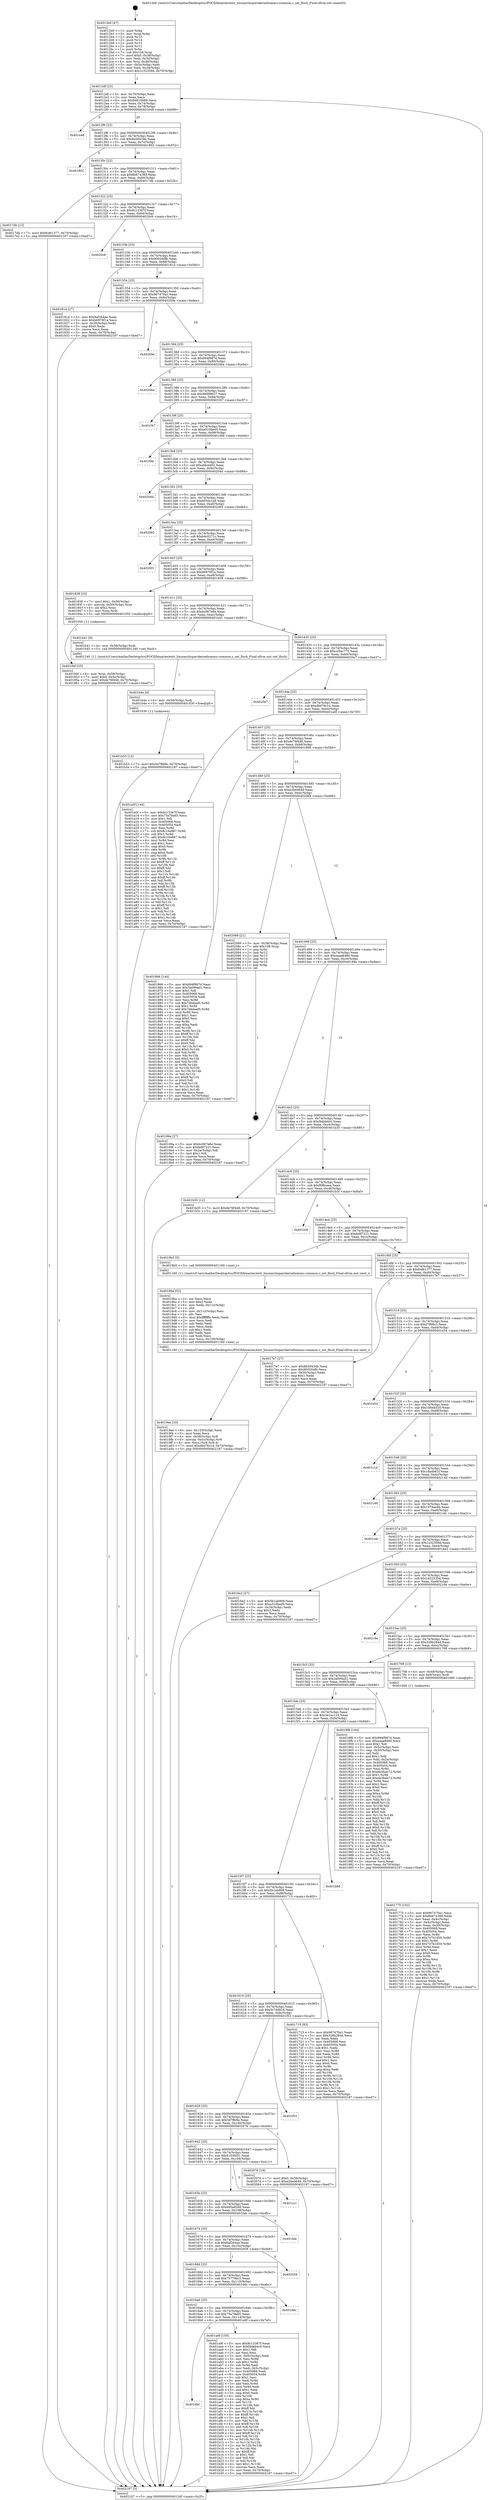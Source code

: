 digraph "0x4012b0" {
  label = "0x4012b0 (/mnt/c/Users/mathe/Desktop/tcc/POCII/binaries/extr_linuxarchsparckerneliommu-common.c_set_flush_Final-ollvm.out::main(0))"
  labelloc = "t"
  node[shape=record]

  Entry [label="",width=0.3,height=0.3,shape=circle,fillcolor=black,style=filled]
  "0x4012df" [label="{
     0x4012df [23]\l
     | [instrs]\l
     &nbsp;&nbsp;0x4012df \<+3\>: mov -0x70(%rbp),%eax\l
     &nbsp;&nbsp;0x4012e2 \<+2\>: mov %eax,%ecx\l
     &nbsp;&nbsp;0x4012e4 \<+6\>: sub $0x84616689,%ecx\l
     &nbsp;&nbsp;0x4012ea \<+3\>: mov %eax,-0x74(%rbp)\l
     &nbsp;&nbsp;0x4012ed \<+3\>: mov %ecx,-0x78(%rbp)\l
     &nbsp;&nbsp;0x4012f0 \<+6\>: je 0000000000401e48 \<main+0xb98\>\l
  }"]
  "0x401e48" [label="{
     0x401e48\l
  }", style=dashed]
  "0x4012f6" [label="{
     0x4012f6 [22]\l
     | [instrs]\l
     &nbsp;&nbsp;0x4012f6 \<+5\>: jmp 00000000004012fb \<main+0x4b\>\l
     &nbsp;&nbsp;0x4012fb \<+3\>: mov -0x74(%rbp),%eax\l
     &nbsp;&nbsp;0x4012fe \<+5\>: sub $0x8b59434b,%eax\l
     &nbsp;&nbsp;0x401303 \<+3\>: mov %eax,-0x7c(%rbp)\l
     &nbsp;&nbsp;0x401306 \<+6\>: je 0000000000401802 \<main+0x552\>\l
  }"]
  Exit [label="",width=0.3,height=0.3,shape=circle,fillcolor=black,style=filled,peripheries=2]
  "0x401802" [label="{
     0x401802\l
  }", style=dashed]
  "0x40130c" [label="{
     0x40130c [22]\l
     | [instrs]\l
     &nbsp;&nbsp;0x40130c \<+5\>: jmp 0000000000401311 \<main+0x61\>\l
     &nbsp;&nbsp;0x401311 \<+3\>: mov -0x74(%rbp),%eax\l
     &nbsp;&nbsp;0x401314 \<+5\>: sub $0x8b674389,%eax\l
     &nbsp;&nbsp;0x401319 \<+3\>: mov %eax,-0x80(%rbp)\l
     &nbsp;&nbsp;0x40131c \<+6\>: je 00000000004017db \<main+0x52b\>\l
  }"]
  "0x401b53" [label="{
     0x401b53 [12]\l
     | [instrs]\l
     &nbsp;&nbsp;0x401b53 \<+7\>: movl $0x5d7ffe9e,-0x70(%rbp)\l
     &nbsp;&nbsp;0x401b5a \<+5\>: jmp 0000000000402187 \<main+0xed7\>\l
  }"]
  "0x4017db" [label="{
     0x4017db [12]\l
     | [instrs]\l
     &nbsp;&nbsp;0x4017db \<+7\>: movl $0xfcd61377,-0x70(%rbp)\l
     &nbsp;&nbsp;0x4017e2 \<+5\>: jmp 0000000000402187 \<main+0xed7\>\l
  }"]
  "0x401322" [label="{
     0x401322 [25]\l
     | [instrs]\l
     &nbsp;&nbsp;0x401322 \<+5\>: jmp 0000000000401327 \<main+0x77\>\l
     &nbsp;&nbsp;0x401327 \<+3\>: mov -0x74(%rbp),%eax\l
     &nbsp;&nbsp;0x40132a \<+5\>: sub $0x8c13367f,%eax\l
     &nbsp;&nbsp;0x40132f \<+6\>: mov %eax,-0x84(%rbp)\l
     &nbsp;&nbsp;0x401335 \<+6\>: je 00000000004020c6 \<main+0xe16\>\l
  }"]
  "0x401b4a" [label="{
     0x401b4a [9]\l
     | [instrs]\l
     &nbsp;&nbsp;0x401b4a \<+4\>: mov -0x58(%rbp),%rdi\l
     &nbsp;&nbsp;0x401b4e \<+5\>: call 0000000000401030 \<free@plt\>\l
     | [calls]\l
     &nbsp;&nbsp;0x401030 \{1\} (unknown)\l
  }"]
  "0x4020c6" [label="{
     0x4020c6\l
  }", style=dashed]
  "0x40133b" [label="{
     0x40133b [25]\l
     | [instrs]\l
     &nbsp;&nbsp;0x40133b \<+5\>: jmp 0000000000401340 \<main+0x90\>\l
     &nbsp;&nbsp;0x401340 \<+3\>: mov -0x74(%rbp),%eax\l
     &nbsp;&nbsp;0x401343 \<+5\>: sub $0x90020dfb,%eax\l
     &nbsp;&nbsp;0x401348 \<+6\>: mov %eax,-0x88(%rbp)\l
     &nbsp;&nbsp;0x40134e \<+6\>: je 000000000040181d \<main+0x56d\>\l
  }"]
  "0x4016bf" [label="{
     0x4016bf\l
  }", style=dashed]
  "0x40181d" [label="{
     0x40181d [27]\l
     | [instrs]\l
     &nbsp;&nbsp;0x40181d \<+5\>: mov $0x6af264ae,%eax\l
     &nbsp;&nbsp;0x401822 \<+5\>: mov $0xb6979f1a,%ecx\l
     &nbsp;&nbsp;0x401827 \<+3\>: mov -0x30(%rbp),%edx\l
     &nbsp;&nbsp;0x40182a \<+3\>: cmp $0x0,%edx\l
     &nbsp;&nbsp;0x40182d \<+3\>: cmove %ecx,%eax\l
     &nbsp;&nbsp;0x401830 \<+3\>: mov %eax,-0x70(%rbp)\l
     &nbsp;&nbsp;0x401833 \<+5\>: jmp 0000000000402187 \<main+0xed7\>\l
  }"]
  "0x401354" [label="{
     0x401354 [25]\l
     | [instrs]\l
     &nbsp;&nbsp;0x401354 \<+5\>: jmp 0000000000401359 \<main+0xa9\>\l
     &nbsp;&nbsp;0x401359 \<+3\>: mov -0x74(%rbp),%eax\l
     &nbsp;&nbsp;0x40135c \<+5\>: sub $0x967470a1,%eax\l
     &nbsp;&nbsp;0x401361 \<+6\>: mov %eax,-0x8c(%rbp)\l
     &nbsp;&nbsp;0x401367 \<+6\>: je 000000000040209e \<main+0xdee\>\l
  }"]
  "0x401a9f" [label="{
     0x401a9f [150]\l
     | [instrs]\l
     &nbsp;&nbsp;0x401a9f \<+5\>: mov $0x8c13367f,%eax\l
     &nbsp;&nbsp;0x401aa4 \<+5\>: mov $0xf4deb4c0,%ecx\l
     &nbsp;&nbsp;0x401aa9 \<+2\>: mov $0x1,%dl\l
     &nbsp;&nbsp;0x401aab \<+2\>: xor %esi,%esi\l
     &nbsp;&nbsp;0x401aad \<+3\>: mov -0x5c(%rbp),%edi\l
     &nbsp;&nbsp;0x401ab0 \<+3\>: mov %esi,%r8d\l
     &nbsp;&nbsp;0x401ab3 \<+4\>: sub $0x1,%r8d\l
     &nbsp;&nbsp;0x401ab7 \<+3\>: sub %r8d,%edi\l
     &nbsp;&nbsp;0x401aba \<+3\>: mov %edi,-0x5c(%rbp)\l
     &nbsp;&nbsp;0x401abd \<+7\>: mov 0x405068,%edi\l
     &nbsp;&nbsp;0x401ac4 \<+8\>: mov 0x405054,%r8d\l
     &nbsp;&nbsp;0x401acc \<+3\>: sub $0x1,%esi\l
     &nbsp;&nbsp;0x401acf \<+3\>: mov %edi,%r9d\l
     &nbsp;&nbsp;0x401ad2 \<+3\>: add %esi,%r9d\l
     &nbsp;&nbsp;0x401ad5 \<+4\>: imul %r9d,%edi\l
     &nbsp;&nbsp;0x401ad9 \<+3\>: and $0x1,%edi\l
     &nbsp;&nbsp;0x401adc \<+3\>: cmp $0x0,%edi\l
     &nbsp;&nbsp;0x401adf \<+4\>: sete %r10b\l
     &nbsp;&nbsp;0x401ae3 \<+4\>: cmp $0xa,%r8d\l
     &nbsp;&nbsp;0x401ae7 \<+4\>: setl %r11b\l
     &nbsp;&nbsp;0x401aeb \<+3\>: mov %r10b,%bl\l
     &nbsp;&nbsp;0x401aee \<+3\>: xor $0xff,%bl\l
     &nbsp;&nbsp;0x401af1 \<+3\>: mov %r11b,%r14b\l
     &nbsp;&nbsp;0x401af4 \<+4\>: xor $0xff,%r14b\l
     &nbsp;&nbsp;0x401af8 \<+3\>: xor $0x1,%dl\l
     &nbsp;&nbsp;0x401afb \<+3\>: mov %bl,%r15b\l
     &nbsp;&nbsp;0x401afe \<+4\>: and $0xff,%r15b\l
     &nbsp;&nbsp;0x401b02 \<+3\>: and %dl,%r10b\l
     &nbsp;&nbsp;0x401b05 \<+3\>: mov %r14b,%r12b\l
     &nbsp;&nbsp;0x401b08 \<+4\>: and $0xff,%r12b\l
     &nbsp;&nbsp;0x401b0c \<+3\>: and %dl,%r11b\l
     &nbsp;&nbsp;0x401b0f \<+3\>: or %r10b,%r15b\l
     &nbsp;&nbsp;0x401b12 \<+3\>: or %r11b,%r12b\l
     &nbsp;&nbsp;0x401b15 \<+3\>: xor %r12b,%r15b\l
     &nbsp;&nbsp;0x401b18 \<+3\>: or %r14b,%bl\l
     &nbsp;&nbsp;0x401b1b \<+3\>: xor $0xff,%bl\l
     &nbsp;&nbsp;0x401b1e \<+3\>: or $0x1,%dl\l
     &nbsp;&nbsp;0x401b21 \<+2\>: and %dl,%bl\l
     &nbsp;&nbsp;0x401b23 \<+3\>: or %bl,%r15b\l
     &nbsp;&nbsp;0x401b26 \<+4\>: test $0x1,%r15b\l
     &nbsp;&nbsp;0x401b2a \<+3\>: cmovne %ecx,%eax\l
     &nbsp;&nbsp;0x401b2d \<+3\>: mov %eax,-0x70(%rbp)\l
     &nbsp;&nbsp;0x401b30 \<+5\>: jmp 0000000000402187 \<main+0xed7\>\l
  }"]
  "0x40209e" [label="{
     0x40209e\l
  }", style=dashed]
  "0x40136d" [label="{
     0x40136d [25]\l
     | [instrs]\l
     &nbsp;&nbsp;0x40136d \<+5\>: jmp 0000000000401372 \<main+0xc2\>\l
     &nbsp;&nbsp;0x401372 \<+3\>: mov -0x74(%rbp),%eax\l
     &nbsp;&nbsp;0x401375 \<+5\>: sub $0x994f987d,%eax\l
     &nbsp;&nbsp;0x40137a \<+6\>: mov %eax,-0x90(%rbp)\l
     &nbsp;&nbsp;0x401380 \<+6\>: je 00000000004020ba \<main+0xe0a\>\l
  }"]
  "0x4016a6" [label="{
     0x4016a6 [25]\l
     | [instrs]\l
     &nbsp;&nbsp;0x4016a6 \<+5\>: jmp 00000000004016ab \<main+0x3fb\>\l
     &nbsp;&nbsp;0x4016ab \<+3\>: mov -0x74(%rbp),%eax\l
     &nbsp;&nbsp;0x4016ae \<+5\>: sub $0x75a79a65,%eax\l
     &nbsp;&nbsp;0x4016b3 \<+6\>: mov %eax,-0x114(%rbp)\l
     &nbsp;&nbsp;0x4016b9 \<+6\>: je 0000000000401a9f \<main+0x7ef\>\l
  }"]
  "0x4020ba" [label="{
     0x4020ba\l
  }", style=dashed]
  "0x401386" [label="{
     0x401386 [25]\l
     | [instrs]\l
     &nbsp;&nbsp;0x401386 \<+5\>: jmp 000000000040138b \<main+0xdb\>\l
     &nbsp;&nbsp;0x40138b \<+3\>: mov -0x74(%rbp),%eax\l
     &nbsp;&nbsp;0x40138e \<+5\>: sub $0x9e988637,%eax\l
     &nbsp;&nbsp;0x401393 \<+6\>: mov %eax,-0x94(%rbp)\l
     &nbsp;&nbsp;0x401399 \<+6\>: je 0000000000401f47 \<main+0xc97\>\l
  }"]
  "0x401d6c" [label="{
     0x401d6c\l
  }", style=dashed]
  "0x401f47" [label="{
     0x401f47\l
  }", style=dashed]
  "0x40139f" [label="{
     0x40139f [25]\l
     | [instrs]\l
     &nbsp;&nbsp;0x40139f \<+5\>: jmp 00000000004013a4 \<main+0xf4\>\l
     &nbsp;&nbsp;0x4013a4 \<+3\>: mov -0x74(%rbp),%eax\l
     &nbsp;&nbsp;0x4013a7 \<+5\>: sub $0xa510bed5,%eax\l
     &nbsp;&nbsp;0x4013ac \<+6\>: mov %eax,-0x98(%rbp)\l
     &nbsp;&nbsp;0x4013b2 \<+6\>: je 00000000004016fd \<main+0x44d\>\l
  }"]
  "0x40168d" [label="{
     0x40168d [25]\l
     | [instrs]\l
     &nbsp;&nbsp;0x40168d \<+5\>: jmp 0000000000401692 \<main+0x3e2\>\l
     &nbsp;&nbsp;0x401692 \<+3\>: mov -0x74(%rbp),%eax\l
     &nbsp;&nbsp;0x401695 \<+5\>: sub $0x75779bc3,%eax\l
     &nbsp;&nbsp;0x40169a \<+6\>: mov %eax,-0x110(%rbp)\l
     &nbsp;&nbsp;0x4016a0 \<+6\>: je 0000000000401d6c \<main+0xabc\>\l
  }"]
  "0x4016fd" [label="{
     0x4016fd\l
  }", style=dashed]
  "0x4013b8" [label="{
     0x4013b8 [25]\l
     | [instrs]\l
     &nbsp;&nbsp;0x4013b8 \<+5\>: jmp 00000000004013bd \<main+0x10d\>\l
     &nbsp;&nbsp;0x4013bd \<+3\>: mov -0x74(%rbp),%eax\l
     &nbsp;&nbsp;0x4013c0 \<+5\>: sub $0xafdced02,%eax\l
     &nbsp;&nbsp;0x4013c5 \<+6\>: mov %eax,-0x9c(%rbp)\l
     &nbsp;&nbsp;0x4013cb \<+6\>: je 000000000040204d \<main+0xd9d\>\l
  }"]
  "0x402059" [label="{
     0x402059\l
  }", style=dashed]
  "0x40204d" [label="{
     0x40204d\l
  }", style=dashed]
  "0x4013d1" [label="{
     0x4013d1 [25]\l
     | [instrs]\l
     &nbsp;&nbsp;0x4013d1 \<+5\>: jmp 00000000004013d6 \<main+0x126\>\l
     &nbsp;&nbsp;0x4013d6 \<+3\>: mov -0x74(%rbp),%eax\l
     &nbsp;&nbsp;0x4013d9 \<+5\>: sub $0xb05dc1a8,%eax\l
     &nbsp;&nbsp;0x4013de \<+6\>: mov %eax,-0xa0(%rbp)\l
     &nbsp;&nbsp;0x4013e4 \<+6\>: je 0000000000402065 \<main+0xdb5\>\l
  }"]
  "0x401674" [label="{
     0x401674 [25]\l
     | [instrs]\l
     &nbsp;&nbsp;0x401674 \<+5\>: jmp 0000000000401679 \<main+0x3c9\>\l
     &nbsp;&nbsp;0x401679 \<+3\>: mov -0x74(%rbp),%eax\l
     &nbsp;&nbsp;0x40167c \<+5\>: sub $0x6af264ae,%eax\l
     &nbsp;&nbsp;0x401681 \<+6\>: mov %eax,-0x10c(%rbp)\l
     &nbsp;&nbsp;0x401687 \<+6\>: je 0000000000402059 \<main+0xda9\>\l
  }"]
  "0x402065" [label="{
     0x402065\l
  }", style=dashed]
  "0x4013ea" [label="{
     0x4013ea [25]\l
     | [instrs]\l
     &nbsp;&nbsp;0x4013ea \<+5\>: jmp 00000000004013ef \<main+0x13f\>\l
     &nbsp;&nbsp;0x4013ef \<+3\>: mov -0x74(%rbp),%eax\l
     &nbsp;&nbsp;0x4013f2 \<+5\>: sub $0xb4c0271c,%eax\l
     &nbsp;&nbsp;0x4013f7 \<+6\>: mov %eax,-0xa4(%rbp)\l
     &nbsp;&nbsp;0x4013fd \<+6\>: je 00000000004020f3 \<main+0xe43\>\l
  }"]
  "0x401fab" [label="{
     0x401fab\l
  }", style=dashed]
  "0x4020f3" [label="{
     0x4020f3\l
  }", style=dashed]
  "0x401403" [label="{
     0x401403 [25]\l
     | [instrs]\l
     &nbsp;&nbsp;0x401403 \<+5\>: jmp 0000000000401408 \<main+0x158\>\l
     &nbsp;&nbsp;0x401408 \<+3\>: mov -0x74(%rbp),%eax\l
     &nbsp;&nbsp;0x40140b \<+5\>: sub $0xb6979f1a,%eax\l
     &nbsp;&nbsp;0x401410 \<+6\>: mov %eax,-0xa8(%rbp)\l
     &nbsp;&nbsp;0x401416 \<+6\>: je 0000000000401838 \<main+0x588\>\l
  }"]
  "0x40165b" [label="{
     0x40165b [25]\l
     | [instrs]\l
     &nbsp;&nbsp;0x40165b \<+5\>: jmp 0000000000401660 \<main+0x3b0\>\l
     &nbsp;&nbsp;0x401660 \<+3\>: mov -0x74(%rbp),%eax\l
     &nbsp;&nbsp;0x401663 \<+5\>: sub $0x695a8268,%eax\l
     &nbsp;&nbsp;0x401668 \<+6\>: mov %eax,-0x108(%rbp)\l
     &nbsp;&nbsp;0x40166e \<+6\>: je 0000000000401fab \<main+0xcfb\>\l
  }"]
  "0x401838" [label="{
     0x401838 [23]\l
     | [instrs]\l
     &nbsp;&nbsp;0x401838 \<+7\>: movl $0x1,-0x50(%rbp)\l
     &nbsp;&nbsp;0x40183f \<+4\>: movslq -0x50(%rbp),%rax\l
     &nbsp;&nbsp;0x401843 \<+4\>: shl $0x2,%rax\l
     &nbsp;&nbsp;0x401847 \<+3\>: mov %rax,%rdi\l
     &nbsp;&nbsp;0x40184a \<+5\>: call 0000000000401050 \<malloc@plt\>\l
     | [calls]\l
     &nbsp;&nbsp;0x401050 \{1\} (unknown)\l
  }"]
  "0x40141c" [label="{
     0x40141c [25]\l
     | [instrs]\l
     &nbsp;&nbsp;0x40141c \<+5\>: jmp 0000000000401421 \<main+0x171\>\l
     &nbsp;&nbsp;0x401421 \<+3\>: mov -0x74(%rbp),%eax\l
     &nbsp;&nbsp;0x401424 \<+5\>: sub $0xbc067e6e,%eax\l
     &nbsp;&nbsp;0x401429 \<+6\>: mov %eax,-0xac(%rbp)\l
     &nbsp;&nbsp;0x40142f \<+6\>: je 0000000000401b41 \<main+0x891\>\l
  }"]
  "0x401cc1" [label="{
     0x401cc1\l
  }", style=dashed]
  "0x401b41" [label="{
     0x401b41 [9]\l
     | [instrs]\l
     &nbsp;&nbsp;0x401b41 \<+4\>: mov -0x58(%rbp),%rdi\l
     &nbsp;&nbsp;0x401b45 \<+5\>: call 0000000000401240 \<set_flush\>\l
     | [calls]\l
     &nbsp;&nbsp;0x401240 \{1\} (/mnt/c/Users/mathe/Desktop/tcc/POCII/binaries/extr_linuxarchsparckerneliommu-common.c_set_flush_Final-ollvm.out::set_flush)\l
  }"]
  "0x401435" [label="{
     0x401435 [25]\l
     | [instrs]\l
     &nbsp;&nbsp;0x401435 \<+5\>: jmp 000000000040143a \<main+0x18a\>\l
     &nbsp;&nbsp;0x40143a \<+3\>: mov -0x74(%rbp),%eax\l
     &nbsp;&nbsp;0x40143d \<+5\>: sub $0xcc9ac775,%eax\l
     &nbsp;&nbsp;0x401442 \<+6\>: mov %eax,-0xb0(%rbp)\l
     &nbsp;&nbsp;0x401448 \<+6\>: je 00000000004020e7 \<main+0xe37\>\l
  }"]
  "0x401642" [label="{
     0x401642 [25]\l
     | [instrs]\l
     &nbsp;&nbsp;0x401642 \<+5\>: jmp 0000000000401647 \<main+0x397\>\l
     &nbsp;&nbsp;0x401647 \<+3\>: mov -0x74(%rbp),%eax\l
     &nbsp;&nbsp;0x40164a \<+5\>: sub $0x6103fd31,%eax\l
     &nbsp;&nbsp;0x40164f \<+6\>: mov %eax,-0x104(%rbp)\l
     &nbsp;&nbsp;0x401655 \<+6\>: je 0000000000401cc1 \<main+0xa11\>\l
  }"]
  "0x4020e7" [label="{
     0x4020e7\l
  }", style=dashed]
  "0x40144e" [label="{
     0x40144e [25]\l
     | [instrs]\l
     &nbsp;&nbsp;0x40144e \<+5\>: jmp 0000000000401453 \<main+0x1a3\>\l
     &nbsp;&nbsp;0x401453 \<+3\>: mov -0x74(%rbp),%eax\l
     &nbsp;&nbsp;0x401456 \<+5\>: sub $0xd6d76c14,%eax\l
     &nbsp;&nbsp;0x40145b \<+6\>: mov %eax,-0xb4(%rbp)\l
     &nbsp;&nbsp;0x401461 \<+6\>: je 0000000000401a0f \<main+0x75f\>\l
  }"]
  "0x402076" [label="{
     0x402076 [19]\l
     | [instrs]\l
     &nbsp;&nbsp;0x402076 \<+7\>: movl $0x0,-0x38(%rbp)\l
     &nbsp;&nbsp;0x40207d \<+7\>: movl $0xe2be0649,-0x70(%rbp)\l
     &nbsp;&nbsp;0x402084 \<+5\>: jmp 0000000000402187 \<main+0xed7\>\l
  }"]
  "0x401a0f" [label="{
     0x401a0f [144]\l
     | [instrs]\l
     &nbsp;&nbsp;0x401a0f \<+5\>: mov $0x8c13367f,%eax\l
     &nbsp;&nbsp;0x401a14 \<+5\>: mov $0x75a79a65,%ecx\l
     &nbsp;&nbsp;0x401a19 \<+2\>: mov $0x1,%dl\l
     &nbsp;&nbsp;0x401a1b \<+7\>: mov 0x405068,%esi\l
     &nbsp;&nbsp;0x401a22 \<+7\>: mov 0x405054,%edi\l
     &nbsp;&nbsp;0x401a29 \<+3\>: mov %esi,%r8d\l
     &nbsp;&nbsp;0x401a2c \<+7\>: sub $0x8c16e887,%r8d\l
     &nbsp;&nbsp;0x401a33 \<+4\>: sub $0x1,%r8d\l
     &nbsp;&nbsp;0x401a37 \<+7\>: add $0x8c16e887,%r8d\l
     &nbsp;&nbsp;0x401a3e \<+4\>: imul %r8d,%esi\l
     &nbsp;&nbsp;0x401a42 \<+3\>: and $0x1,%esi\l
     &nbsp;&nbsp;0x401a45 \<+3\>: cmp $0x0,%esi\l
     &nbsp;&nbsp;0x401a48 \<+4\>: sete %r9b\l
     &nbsp;&nbsp;0x401a4c \<+3\>: cmp $0xa,%edi\l
     &nbsp;&nbsp;0x401a4f \<+4\>: setl %r10b\l
     &nbsp;&nbsp;0x401a53 \<+3\>: mov %r9b,%r11b\l
     &nbsp;&nbsp;0x401a56 \<+4\>: xor $0xff,%r11b\l
     &nbsp;&nbsp;0x401a5a \<+3\>: mov %r10b,%bl\l
     &nbsp;&nbsp;0x401a5d \<+3\>: xor $0xff,%bl\l
     &nbsp;&nbsp;0x401a60 \<+3\>: xor $0x1,%dl\l
     &nbsp;&nbsp;0x401a63 \<+3\>: mov %r11b,%r14b\l
     &nbsp;&nbsp;0x401a66 \<+4\>: and $0xff,%r14b\l
     &nbsp;&nbsp;0x401a6a \<+3\>: and %dl,%r9b\l
     &nbsp;&nbsp;0x401a6d \<+3\>: mov %bl,%r15b\l
     &nbsp;&nbsp;0x401a70 \<+4\>: and $0xff,%r15b\l
     &nbsp;&nbsp;0x401a74 \<+3\>: and %dl,%r10b\l
     &nbsp;&nbsp;0x401a77 \<+3\>: or %r9b,%r14b\l
     &nbsp;&nbsp;0x401a7a \<+3\>: or %r10b,%r15b\l
     &nbsp;&nbsp;0x401a7d \<+3\>: xor %r15b,%r14b\l
     &nbsp;&nbsp;0x401a80 \<+3\>: or %bl,%r11b\l
     &nbsp;&nbsp;0x401a83 \<+4\>: xor $0xff,%r11b\l
     &nbsp;&nbsp;0x401a87 \<+3\>: or $0x1,%dl\l
     &nbsp;&nbsp;0x401a8a \<+3\>: and %dl,%r11b\l
     &nbsp;&nbsp;0x401a8d \<+3\>: or %r11b,%r14b\l
     &nbsp;&nbsp;0x401a90 \<+4\>: test $0x1,%r14b\l
     &nbsp;&nbsp;0x401a94 \<+3\>: cmovne %ecx,%eax\l
     &nbsp;&nbsp;0x401a97 \<+3\>: mov %eax,-0x70(%rbp)\l
     &nbsp;&nbsp;0x401a9a \<+5\>: jmp 0000000000402187 \<main+0xed7\>\l
  }"]
  "0x401467" [label="{
     0x401467 [25]\l
     | [instrs]\l
     &nbsp;&nbsp;0x401467 \<+5\>: jmp 000000000040146c \<main+0x1bc\>\l
     &nbsp;&nbsp;0x40146c \<+3\>: mov -0x74(%rbp),%eax\l
     &nbsp;&nbsp;0x40146f \<+5\>: sub $0xde76f448,%eax\l
     &nbsp;&nbsp;0x401474 \<+6\>: mov %eax,-0xb8(%rbp)\l
     &nbsp;&nbsp;0x40147a \<+6\>: je 0000000000401866 \<main+0x5b6\>\l
  }"]
  "0x401629" [label="{
     0x401629 [25]\l
     | [instrs]\l
     &nbsp;&nbsp;0x401629 \<+5\>: jmp 000000000040162e \<main+0x37e\>\l
     &nbsp;&nbsp;0x40162e \<+3\>: mov -0x74(%rbp),%eax\l
     &nbsp;&nbsp;0x401631 \<+5\>: sub $0x5d7ffe9e,%eax\l
     &nbsp;&nbsp;0x401636 \<+6\>: mov %eax,-0x100(%rbp)\l
     &nbsp;&nbsp;0x40163c \<+6\>: je 0000000000402076 \<main+0xdc6\>\l
  }"]
  "0x401866" [label="{
     0x401866 [144]\l
     | [instrs]\l
     &nbsp;&nbsp;0x401866 \<+5\>: mov $0x994f987d,%eax\l
     &nbsp;&nbsp;0x40186b \<+5\>: mov $0x3a099ad1,%ecx\l
     &nbsp;&nbsp;0x401870 \<+2\>: mov $0x1,%dl\l
     &nbsp;&nbsp;0x401872 \<+7\>: mov 0x405068,%esi\l
     &nbsp;&nbsp;0x401879 \<+7\>: mov 0x405054,%edi\l
     &nbsp;&nbsp;0x401880 \<+3\>: mov %esi,%r8d\l
     &nbsp;&nbsp;0x401883 \<+7\>: sub $0x74bdaaf5,%r8d\l
     &nbsp;&nbsp;0x40188a \<+4\>: sub $0x1,%r8d\l
     &nbsp;&nbsp;0x40188e \<+7\>: add $0x74bdaaf5,%r8d\l
     &nbsp;&nbsp;0x401895 \<+4\>: imul %r8d,%esi\l
     &nbsp;&nbsp;0x401899 \<+3\>: and $0x1,%esi\l
     &nbsp;&nbsp;0x40189c \<+3\>: cmp $0x0,%esi\l
     &nbsp;&nbsp;0x40189f \<+4\>: sete %r9b\l
     &nbsp;&nbsp;0x4018a3 \<+3\>: cmp $0xa,%edi\l
     &nbsp;&nbsp;0x4018a6 \<+4\>: setl %r10b\l
     &nbsp;&nbsp;0x4018aa \<+3\>: mov %r9b,%r11b\l
     &nbsp;&nbsp;0x4018ad \<+4\>: xor $0xff,%r11b\l
     &nbsp;&nbsp;0x4018b1 \<+3\>: mov %r10b,%bl\l
     &nbsp;&nbsp;0x4018b4 \<+3\>: xor $0xff,%bl\l
     &nbsp;&nbsp;0x4018b7 \<+3\>: xor $0x0,%dl\l
     &nbsp;&nbsp;0x4018ba \<+3\>: mov %r11b,%r14b\l
     &nbsp;&nbsp;0x4018bd \<+4\>: and $0x0,%r14b\l
     &nbsp;&nbsp;0x4018c1 \<+3\>: and %dl,%r9b\l
     &nbsp;&nbsp;0x4018c4 \<+3\>: mov %bl,%r15b\l
     &nbsp;&nbsp;0x4018c7 \<+4\>: and $0x0,%r15b\l
     &nbsp;&nbsp;0x4018cb \<+3\>: and %dl,%r10b\l
     &nbsp;&nbsp;0x4018ce \<+3\>: or %r9b,%r14b\l
     &nbsp;&nbsp;0x4018d1 \<+3\>: or %r10b,%r15b\l
     &nbsp;&nbsp;0x4018d4 \<+3\>: xor %r15b,%r14b\l
     &nbsp;&nbsp;0x4018d7 \<+3\>: or %bl,%r11b\l
     &nbsp;&nbsp;0x4018da \<+4\>: xor $0xff,%r11b\l
     &nbsp;&nbsp;0x4018de \<+3\>: or $0x0,%dl\l
     &nbsp;&nbsp;0x4018e1 \<+3\>: and %dl,%r11b\l
     &nbsp;&nbsp;0x4018e4 \<+3\>: or %r11b,%r14b\l
     &nbsp;&nbsp;0x4018e7 \<+4\>: test $0x1,%r14b\l
     &nbsp;&nbsp;0x4018eb \<+3\>: cmovne %ecx,%eax\l
     &nbsp;&nbsp;0x4018ee \<+3\>: mov %eax,-0x70(%rbp)\l
     &nbsp;&nbsp;0x4018f1 \<+5\>: jmp 0000000000402187 \<main+0xed7\>\l
  }"]
  "0x401480" [label="{
     0x401480 [25]\l
     | [instrs]\l
     &nbsp;&nbsp;0x401480 \<+5\>: jmp 0000000000401485 \<main+0x1d5\>\l
     &nbsp;&nbsp;0x401485 \<+3\>: mov -0x74(%rbp),%eax\l
     &nbsp;&nbsp;0x401488 \<+5\>: sub $0xe2be0649,%eax\l
     &nbsp;&nbsp;0x40148d \<+6\>: mov %eax,-0xbc(%rbp)\l
     &nbsp;&nbsp;0x401493 \<+6\>: je 0000000000402089 \<main+0xdd9\>\l
  }"]
  "0x401f53" [label="{
     0x401f53\l
  }", style=dashed]
  "0x402089" [label="{
     0x402089 [21]\l
     | [instrs]\l
     &nbsp;&nbsp;0x402089 \<+3\>: mov -0x38(%rbp),%eax\l
     &nbsp;&nbsp;0x40208c \<+7\>: add $0x108,%rsp\l
     &nbsp;&nbsp;0x402093 \<+1\>: pop %rbx\l
     &nbsp;&nbsp;0x402094 \<+2\>: pop %r12\l
     &nbsp;&nbsp;0x402096 \<+2\>: pop %r13\l
     &nbsp;&nbsp;0x402098 \<+2\>: pop %r14\l
     &nbsp;&nbsp;0x40209a \<+2\>: pop %r15\l
     &nbsp;&nbsp;0x40209c \<+1\>: pop %rbp\l
     &nbsp;&nbsp;0x40209d \<+1\>: ret\l
  }"]
  "0x401499" [label="{
     0x401499 [25]\l
     | [instrs]\l
     &nbsp;&nbsp;0x401499 \<+5\>: jmp 000000000040149e \<main+0x1ee\>\l
     &nbsp;&nbsp;0x40149e \<+3\>: mov -0x74(%rbp),%eax\l
     &nbsp;&nbsp;0x4014a1 \<+5\>: sub $0xeaaa8460,%eax\l
     &nbsp;&nbsp;0x4014a6 \<+6\>: mov %eax,-0xc0(%rbp)\l
     &nbsp;&nbsp;0x4014ac \<+6\>: je 000000000040199a \<main+0x6ea\>\l
  }"]
  "0x4019ee" [label="{
     0x4019ee [33]\l
     | [instrs]\l
     &nbsp;&nbsp;0x4019ee \<+6\>: mov -0x120(%rbp),%ecx\l
     &nbsp;&nbsp;0x4019f4 \<+3\>: imul %eax,%ecx\l
     &nbsp;&nbsp;0x4019f7 \<+4\>: mov -0x58(%rbp),%r8\l
     &nbsp;&nbsp;0x4019fb \<+4\>: movslq -0x5c(%rbp),%r9\l
     &nbsp;&nbsp;0x4019ff \<+4\>: mov %ecx,(%r8,%r9,4)\l
     &nbsp;&nbsp;0x401a03 \<+7\>: movl $0xd6d76c14,-0x70(%rbp)\l
     &nbsp;&nbsp;0x401a0a \<+5\>: jmp 0000000000402187 \<main+0xed7\>\l
  }"]
  "0x40199a" [label="{
     0x40199a [27]\l
     | [instrs]\l
     &nbsp;&nbsp;0x40199a \<+5\>: mov $0xbc067e6e,%eax\l
     &nbsp;&nbsp;0x40199f \<+5\>: mov $0xfa9f7221,%ecx\l
     &nbsp;&nbsp;0x4019a4 \<+3\>: mov -0x2a(%rbp),%dl\l
     &nbsp;&nbsp;0x4019a7 \<+3\>: test $0x1,%dl\l
     &nbsp;&nbsp;0x4019aa \<+3\>: cmovne %ecx,%eax\l
     &nbsp;&nbsp;0x4019ad \<+3\>: mov %eax,-0x70(%rbp)\l
     &nbsp;&nbsp;0x4019b0 \<+5\>: jmp 0000000000402187 \<main+0xed7\>\l
  }"]
  "0x4014b2" [label="{
     0x4014b2 [25]\l
     | [instrs]\l
     &nbsp;&nbsp;0x4014b2 \<+5\>: jmp 00000000004014b7 \<main+0x207\>\l
     &nbsp;&nbsp;0x4014b7 \<+3\>: mov -0x74(%rbp),%eax\l
     &nbsp;&nbsp;0x4014ba \<+5\>: sub $0xf4deb4c0,%eax\l
     &nbsp;&nbsp;0x4014bf \<+6\>: mov %eax,-0xc4(%rbp)\l
     &nbsp;&nbsp;0x4014c5 \<+6\>: je 0000000000401b35 \<main+0x885\>\l
  }"]
  "0x4019ba" [label="{
     0x4019ba [52]\l
     | [instrs]\l
     &nbsp;&nbsp;0x4019ba \<+2\>: xor %ecx,%ecx\l
     &nbsp;&nbsp;0x4019bc \<+5\>: mov $0x2,%edx\l
     &nbsp;&nbsp;0x4019c1 \<+6\>: mov %edx,-0x11c(%rbp)\l
     &nbsp;&nbsp;0x4019c7 \<+1\>: cltd\l
     &nbsp;&nbsp;0x4019c8 \<+6\>: mov -0x11c(%rbp),%esi\l
     &nbsp;&nbsp;0x4019ce \<+2\>: idiv %esi\l
     &nbsp;&nbsp;0x4019d0 \<+6\>: imul $0xfffffffe,%edx,%edx\l
     &nbsp;&nbsp;0x4019d6 \<+2\>: mov %ecx,%edi\l
     &nbsp;&nbsp;0x4019d8 \<+2\>: sub %edx,%edi\l
     &nbsp;&nbsp;0x4019da \<+2\>: mov %ecx,%edx\l
     &nbsp;&nbsp;0x4019dc \<+3\>: sub $0x1,%edx\l
     &nbsp;&nbsp;0x4019df \<+2\>: add %edx,%edi\l
     &nbsp;&nbsp;0x4019e1 \<+2\>: sub %edi,%ecx\l
     &nbsp;&nbsp;0x4019e3 \<+6\>: mov %ecx,-0x120(%rbp)\l
     &nbsp;&nbsp;0x4019e9 \<+5\>: call 0000000000401160 \<next_i\>\l
     | [calls]\l
     &nbsp;&nbsp;0x401160 \{1\} (/mnt/c/Users/mathe/Desktop/tcc/POCII/binaries/extr_linuxarchsparckerneliommu-common.c_set_flush_Final-ollvm.out::next_i)\l
  }"]
  "0x401b35" [label="{
     0x401b35 [12]\l
     | [instrs]\l
     &nbsp;&nbsp;0x401b35 \<+7\>: movl $0xde76f448,-0x70(%rbp)\l
     &nbsp;&nbsp;0x401b3c \<+5\>: jmp 0000000000402187 \<main+0xed7\>\l
  }"]
  "0x4014cb" [label="{
     0x4014cb [25]\l
     | [instrs]\l
     &nbsp;&nbsp;0x4014cb \<+5\>: jmp 00000000004014d0 \<main+0x220\>\l
     &nbsp;&nbsp;0x4014d0 \<+3\>: mov -0x74(%rbp),%eax\l
     &nbsp;&nbsp;0x4014d3 \<+5\>: sub $0xf6f6caea,%eax\l
     &nbsp;&nbsp;0x4014d8 \<+6\>: mov %eax,-0xc8(%rbp)\l
     &nbsp;&nbsp;0x4014de \<+6\>: je 0000000000401b5f \<main+0x8af\>\l
  }"]
  "0x40184f" [label="{
     0x40184f [23]\l
     | [instrs]\l
     &nbsp;&nbsp;0x40184f \<+4\>: mov %rax,-0x58(%rbp)\l
     &nbsp;&nbsp;0x401853 \<+7\>: movl $0x0,-0x5c(%rbp)\l
     &nbsp;&nbsp;0x40185a \<+7\>: movl $0xde76f448,-0x70(%rbp)\l
     &nbsp;&nbsp;0x401861 \<+5\>: jmp 0000000000402187 \<main+0xed7\>\l
  }"]
  "0x401b5f" [label="{
     0x401b5f\l
  }", style=dashed]
  "0x4014e4" [label="{
     0x4014e4 [25]\l
     | [instrs]\l
     &nbsp;&nbsp;0x4014e4 \<+5\>: jmp 00000000004014e9 \<main+0x239\>\l
     &nbsp;&nbsp;0x4014e9 \<+3\>: mov -0x74(%rbp),%eax\l
     &nbsp;&nbsp;0x4014ec \<+5\>: sub $0xfa9f7221,%eax\l
     &nbsp;&nbsp;0x4014f1 \<+6\>: mov %eax,-0xcc(%rbp)\l
     &nbsp;&nbsp;0x4014f7 \<+6\>: je 00000000004019b5 \<main+0x705\>\l
  }"]
  "0x401775" [label="{
     0x401775 [102]\l
     | [instrs]\l
     &nbsp;&nbsp;0x401775 \<+5\>: mov $0x967470a1,%ecx\l
     &nbsp;&nbsp;0x40177a \<+5\>: mov $0x8b674389,%edx\l
     &nbsp;&nbsp;0x40177f \<+3\>: mov %eax,-0x4c(%rbp)\l
     &nbsp;&nbsp;0x401782 \<+3\>: mov -0x4c(%rbp),%eax\l
     &nbsp;&nbsp;0x401785 \<+3\>: mov %eax,-0x30(%rbp)\l
     &nbsp;&nbsp;0x401788 \<+7\>: mov 0x405068,%eax\l
     &nbsp;&nbsp;0x40178f \<+7\>: mov 0x405054,%esi\l
     &nbsp;&nbsp;0x401796 \<+3\>: mov %eax,%r8d\l
     &nbsp;&nbsp;0x401799 \<+7\>: sub $0x7e7b1d59,%r8d\l
     &nbsp;&nbsp;0x4017a0 \<+4\>: sub $0x1,%r8d\l
     &nbsp;&nbsp;0x4017a4 \<+7\>: add $0x7e7b1d59,%r8d\l
     &nbsp;&nbsp;0x4017ab \<+4\>: imul %r8d,%eax\l
     &nbsp;&nbsp;0x4017af \<+3\>: and $0x1,%eax\l
     &nbsp;&nbsp;0x4017b2 \<+3\>: cmp $0x0,%eax\l
     &nbsp;&nbsp;0x4017b5 \<+4\>: sete %r9b\l
     &nbsp;&nbsp;0x4017b9 \<+3\>: cmp $0xa,%esi\l
     &nbsp;&nbsp;0x4017bc \<+4\>: setl %r10b\l
     &nbsp;&nbsp;0x4017c0 \<+3\>: mov %r9b,%r11b\l
     &nbsp;&nbsp;0x4017c3 \<+3\>: and %r10b,%r11b\l
     &nbsp;&nbsp;0x4017c6 \<+3\>: xor %r10b,%r9b\l
     &nbsp;&nbsp;0x4017c9 \<+3\>: or %r9b,%r11b\l
     &nbsp;&nbsp;0x4017cc \<+4\>: test $0x1,%r11b\l
     &nbsp;&nbsp;0x4017d0 \<+3\>: cmovne %edx,%ecx\l
     &nbsp;&nbsp;0x4017d3 \<+3\>: mov %ecx,-0x70(%rbp)\l
     &nbsp;&nbsp;0x4017d6 \<+5\>: jmp 0000000000402187 \<main+0xed7\>\l
  }"]
  "0x4019b5" [label="{
     0x4019b5 [5]\l
     | [instrs]\l
     &nbsp;&nbsp;0x4019b5 \<+5\>: call 0000000000401160 \<next_i\>\l
     | [calls]\l
     &nbsp;&nbsp;0x401160 \{1\} (/mnt/c/Users/mathe/Desktop/tcc/POCII/binaries/extr_linuxarchsparckerneliommu-common.c_set_flush_Final-ollvm.out::next_i)\l
  }"]
  "0x4014fd" [label="{
     0x4014fd [25]\l
     | [instrs]\l
     &nbsp;&nbsp;0x4014fd \<+5\>: jmp 0000000000401502 \<main+0x252\>\l
     &nbsp;&nbsp;0x401502 \<+3\>: mov -0x74(%rbp),%eax\l
     &nbsp;&nbsp;0x401505 \<+5\>: sub $0xfcd61377,%eax\l
     &nbsp;&nbsp;0x40150a \<+6\>: mov %eax,-0xd0(%rbp)\l
     &nbsp;&nbsp;0x401510 \<+6\>: je 00000000004017e7 \<main+0x537\>\l
  }"]
  "0x401610" [label="{
     0x401610 [25]\l
     | [instrs]\l
     &nbsp;&nbsp;0x401610 \<+5\>: jmp 0000000000401615 \<main+0x365\>\l
     &nbsp;&nbsp;0x401615 \<+3\>: mov -0x74(%rbp),%eax\l
     &nbsp;&nbsp;0x401618 \<+5\>: sub $0x5c7dd916,%eax\l
     &nbsp;&nbsp;0x40161d \<+6\>: mov %eax,-0xfc(%rbp)\l
     &nbsp;&nbsp;0x401623 \<+6\>: je 0000000000401f53 \<main+0xca3\>\l
  }"]
  "0x4017e7" [label="{
     0x4017e7 [27]\l
     | [instrs]\l
     &nbsp;&nbsp;0x4017e7 \<+5\>: mov $0x8b59434b,%eax\l
     &nbsp;&nbsp;0x4017ec \<+5\>: mov $0x90020dfb,%ecx\l
     &nbsp;&nbsp;0x4017f1 \<+3\>: mov -0x30(%rbp),%edx\l
     &nbsp;&nbsp;0x4017f4 \<+3\>: cmp $0x1,%edx\l
     &nbsp;&nbsp;0x4017f7 \<+3\>: cmovl %ecx,%eax\l
     &nbsp;&nbsp;0x4017fa \<+3\>: mov %eax,-0x70(%rbp)\l
     &nbsp;&nbsp;0x4017fd \<+5\>: jmp 0000000000402187 \<main+0xed7\>\l
  }"]
  "0x401516" [label="{
     0x401516 [25]\l
     | [instrs]\l
     &nbsp;&nbsp;0x401516 \<+5\>: jmp 000000000040151b \<main+0x26b\>\l
     &nbsp;&nbsp;0x40151b \<+3\>: mov -0x74(%rbp),%eax\l
     &nbsp;&nbsp;0x40151e \<+5\>: sub $0xf7998c3,%eax\l
     &nbsp;&nbsp;0x401523 \<+6\>: mov %eax,-0xd4(%rbp)\l
     &nbsp;&nbsp;0x401529 \<+6\>: je 0000000000401e54 \<main+0xba4\>\l
  }"]
  "0x401715" [label="{
     0x401715 [83]\l
     | [instrs]\l
     &nbsp;&nbsp;0x401715 \<+5\>: mov $0x967470a1,%eax\l
     &nbsp;&nbsp;0x40171a \<+5\>: mov $0x328b284d,%ecx\l
     &nbsp;&nbsp;0x40171f \<+2\>: xor %edx,%edx\l
     &nbsp;&nbsp;0x401721 \<+7\>: mov 0x405068,%esi\l
     &nbsp;&nbsp;0x401728 \<+7\>: mov 0x405054,%edi\l
     &nbsp;&nbsp;0x40172f \<+3\>: sub $0x1,%edx\l
     &nbsp;&nbsp;0x401732 \<+3\>: mov %esi,%r8d\l
     &nbsp;&nbsp;0x401735 \<+3\>: add %edx,%r8d\l
     &nbsp;&nbsp;0x401738 \<+4\>: imul %r8d,%esi\l
     &nbsp;&nbsp;0x40173c \<+3\>: and $0x1,%esi\l
     &nbsp;&nbsp;0x40173f \<+3\>: cmp $0x0,%esi\l
     &nbsp;&nbsp;0x401742 \<+4\>: sete %r9b\l
     &nbsp;&nbsp;0x401746 \<+3\>: cmp $0xa,%edi\l
     &nbsp;&nbsp;0x401749 \<+4\>: setl %r10b\l
     &nbsp;&nbsp;0x40174d \<+3\>: mov %r9b,%r11b\l
     &nbsp;&nbsp;0x401750 \<+3\>: and %r10b,%r11b\l
     &nbsp;&nbsp;0x401753 \<+3\>: xor %r10b,%r9b\l
     &nbsp;&nbsp;0x401756 \<+3\>: or %r9b,%r11b\l
     &nbsp;&nbsp;0x401759 \<+4\>: test $0x1,%r11b\l
     &nbsp;&nbsp;0x40175d \<+3\>: cmovne %ecx,%eax\l
     &nbsp;&nbsp;0x401760 \<+3\>: mov %eax,-0x70(%rbp)\l
     &nbsp;&nbsp;0x401763 \<+5\>: jmp 0000000000402187 \<main+0xed7\>\l
  }"]
  "0x401e54" [label="{
     0x401e54\l
  }", style=dashed]
  "0x40152f" [label="{
     0x40152f [25]\l
     | [instrs]\l
     &nbsp;&nbsp;0x40152f \<+5\>: jmp 0000000000401534 \<main+0x284\>\l
     &nbsp;&nbsp;0x401534 \<+3\>: mov -0x74(%rbp),%eax\l
     &nbsp;&nbsp;0x401537 \<+5\>: sub $0x186d4520,%eax\l
     &nbsp;&nbsp;0x40153c \<+6\>: mov %eax,-0xd8(%rbp)\l
     &nbsp;&nbsp;0x401542 \<+6\>: je 0000000000401c1d \<main+0x96d\>\l
  }"]
  "0x4015f7" [label="{
     0x4015f7 [25]\l
     | [instrs]\l
     &nbsp;&nbsp;0x4015f7 \<+5\>: jmp 00000000004015fc \<main+0x34c\>\l
     &nbsp;&nbsp;0x4015fc \<+3\>: mov -0x74(%rbp),%eax\l
     &nbsp;&nbsp;0x4015ff \<+5\>: sub $0x5b1ab909,%eax\l
     &nbsp;&nbsp;0x401604 \<+6\>: mov %eax,-0xf8(%rbp)\l
     &nbsp;&nbsp;0x40160a \<+6\>: je 0000000000401715 \<main+0x465\>\l
  }"]
  "0x401c1d" [label="{
     0x401c1d\l
  }", style=dashed]
  "0x401548" [label="{
     0x401548 [25]\l
     | [instrs]\l
     &nbsp;&nbsp;0x401548 \<+5\>: jmp 000000000040154d \<main+0x29d\>\l
     &nbsp;&nbsp;0x40154d \<+3\>: mov -0x74(%rbp),%eax\l
     &nbsp;&nbsp;0x401550 \<+5\>: sub $0x18adb61f,%eax\l
     &nbsp;&nbsp;0x401555 \<+6\>: mov %eax,-0xdc(%rbp)\l
     &nbsp;&nbsp;0x40155b \<+6\>: je 000000000040214d \<main+0xe9d\>\l
  }"]
  "0x401b8d" [label="{
     0x401b8d\l
  }", style=dashed]
  "0x40214d" [label="{
     0x40214d\l
  }", style=dashed]
  "0x401561" [label="{
     0x401561 [25]\l
     | [instrs]\l
     &nbsp;&nbsp;0x401561 \<+5\>: jmp 0000000000401566 \<main+0x2b6\>\l
     &nbsp;&nbsp;0x401566 \<+3\>: mov -0x74(%rbp),%eax\l
     &nbsp;&nbsp;0x401569 \<+5\>: sub $0x1979ae4b,%eax\l
     &nbsp;&nbsp;0x40156e \<+6\>: mov %eax,-0xe0(%rbp)\l
     &nbsp;&nbsp;0x401574 \<+6\>: je 0000000000401cdc \<main+0xa2c\>\l
  }"]
  "0x4015de" [label="{
     0x4015de [25]\l
     | [instrs]\l
     &nbsp;&nbsp;0x4015de \<+5\>: jmp 00000000004015e3 \<main+0x333\>\l
     &nbsp;&nbsp;0x4015e3 \<+3\>: mov -0x74(%rbp),%eax\l
     &nbsp;&nbsp;0x4015e6 \<+5\>: sub $0x3e1ec119,%eax\l
     &nbsp;&nbsp;0x4015eb \<+6\>: mov %eax,-0xf4(%rbp)\l
     &nbsp;&nbsp;0x4015f1 \<+6\>: je 0000000000401b8d \<main+0x8dd\>\l
  }"]
  "0x401cdc" [label="{
     0x401cdc\l
  }", style=dashed]
  "0x40157a" [label="{
     0x40157a [25]\l
     | [instrs]\l
     &nbsp;&nbsp;0x40157a \<+5\>: jmp 000000000040157f \<main+0x2cf\>\l
     &nbsp;&nbsp;0x40157f \<+3\>: mov -0x74(%rbp),%eax\l
     &nbsp;&nbsp;0x401582 \<+5\>: sub $0x1c32359d,%eax\l
     &nbsp;&nbsp;0x401587 \<+6\>: mov %eax,-0xe4(%rbp)\l
     &nbsp;&nbsp;0x40158d \<+6\>: je 00000000004016e2 \<main+0x432\>\l
  }"]
  "0x4018f6" [label="{
     0x4018f6 [164]\l
     | [instrs]\l
     &nbsp;&nbsp;0x4018f6 \<+5\>: mov $0x994f987d,%eax\l
     &nbsp;&nbsp;0x4018fb \<+5\>: mov $0xeaaa8460,%ecx\l
     &nbsp;&nbsp;0x401900 \<+2\>: mov $0x1,%dl\l
     &nbsp;&nbsp;0x401902 \<+3\>: mov -0x5c(%rbp),%esi\l
     &nbsp;&nbsp;0x401905 \<+3\>: cmp -0x50(%rbp),%esi\l
     &nbsp;&nbsp;0x401908 \<+4\>: setl %dil\l
     &nbsp;&nbsp;0x40190c \<+4\>: and $0x1,%dil\l
     &nbsp;&nbsp;0x401910 \<+4\>: mov %dil,-0x2a(%rbp)\l
     &nbsp;&nbsp;0x401914 \<+7\>: mov 0x405068,%esi\l
     &nbsp;&nbsp;0x40191b \<+8\>: mov 0x405054,%r8d\l
     &nbsp;&nbsp;0x401923 \<+3\>: mov %esi,%r9d\l
     &nbsp;&nbsp;0x401926 \<+7\>: sub $0xeb3bab72,%r9d\l
     &nbsp;&nbsp;0x40192d \<+4\>: sub $0x1,%r9d\l
     &nbsp;&nbsp;0x401931 \<+7\>: add $0xeb3bab72,%r9d\l
     &nbsp;&nbsp;0x401938 \<+4\>: imul %r9d,%esi\l
     &nbsp;&nbsp;0x40193c \<+3\>: and $0x1,%esi\l
     &nbsp;&nbsp;0x40193f \<+3\>: cmp $0x0,%esi\l
     &nbsp;&nbsp;0x401942 \<+4\>: sete %dil\l
     &nbsp;&nbsp;0x401946 \<+4\>: cmp $0xa,%r8d\l
     &nbsp;&nbsp;0x40194a \<+4\>: setl %r10b\l
     &nbsp;&nbsp;0x40194e \<+3\>: mov %dil,%r11b\l
     &nbsp;&nbsp;0x401951 \<+4\>: xor $0xff,%r11b\l
     &nbsp;&nbsp;0x401955 \<+3\>: mov %r10b,%bl\l
     &nbsp;&nbsp;0x401958 \<+3\>: xor $0xff,%bl\l
     &nbsp;&nbsp;0x40195b \<+3\>: xor $0x0,%dl\l
     &nbsp;&nbsp;0x40195e \<+3\>: mov %r11b,%r14b\l
     &nbsp;&nbsp;0x401961 \<+4\>: and $0x0,%r14b\l
     &nbsp;&nbsp;0x401965 \<+3\>: and %dl,%dil\l
     &nbsp;&nbsp;0x401968 \<+3\>: mov %bl,%r15b\l
     &nbsp;&nbsp;0x40196b \<+4\>: and $0x0,%r15b\l
     &nbsp;&nbsp;0x40196f \<+3\>: and %dl,%r10b\l
     &nbsp;&nbsp;0x401972 \<+3\>: or %dil,%r14b\l
     &nbsp;&nbsp;0x401975 \<+3\>: or %r10b,%r15b\l
     &nbsp;&nbsp;0x401978 \<+3\>: xor %r15b,%r14b\l
     &nbsp;&nbsp;0x40197b \<+3\>: or %bl,%r11b\l
     &nbsp;&nbsp;0x40197e \<+4\>: xor $0xff,%r11b\l
     &nbsp;&nbsp;0x401982 \<+3\>: or $0x0,%dl\l
     &nbsp;&nbsp;0x401985 \<+3\>: and %dl,%r11b\l
     &nbsp;&nbsp;0x401988 \<+3\>: or %r11b,%r14b\l
     &nbsp;&nbsp;0x40198b \<+4\>: test $0x1,%r14b\l
     &nbsp;&nbsp;0x40198f \<+3\>: cmovne %ecx,%eax\l
     &nbsp;&nbsp;0x401992 \<+3\>: mov %eax,-0x70(%rbp)\l
     &nbsp;&nbsp;0x401995 \<+5\>: jmp 0000000000402187 \<main+0xed7\>\l
  }"]
  "0x4016e2" [label="{
     0x4016e2 [27]\l
     | [instrs]\l
     &nbsp;&nbsp;0x4016e2 \<+5\>: mov $0x5b1ab909,%eax\l
     &nbsp;&nbsp;0x4016e7 \<+5\>: mov $0xa510bed5,%ecx\l
     &nbsp;&nbsp;0x4016ec \<+3\>: mov -0x34(%rbp),%edx\l
     &nbsp;&nbsp;0x4016ef \<+3\>: cmp $0x2,%edx\l
     &nbsp;&nbsp;0x4016f2 \<+3\>: cmovne %ecx,%eax\l
     &nbsp;&nbsp;0x4016f5 \<+3\>: mov %eax,-0x70(%rbp)\l
     &nbsp;&nbsp;0x4016f8 \<+5\>: jmp 0000000000402187 \<main+0xed7\>\l
  }"]
  "0x401593" [label="{
     0x401593 [25]\l
     | [instrs]\l
     &nbsp;&nbsp;0x401593 \<+5\>: jmp 0000000000401598 \<main+0x2e8\>\l
     &nbsp;&nbsp;0x401598 \<+3\>: mov -0x74(%rbp),%eax\l
     &nbsp;&nbsp;0x40159b \<+5\>: sub $0x2432535d,%eax\l
     &nbsp;&nbsp;0x4015a0 \<+6\>: mov %eax,-0xe8(%rbp)\l
     &nbsp;&nbsp;0x4015a6 \<+6\>: je 000000000040216e \<main+0xebe\>\l
  }"]
  "0x402187" [label="{
     0x402187 [5]\l
     | [instrs]\l
     &nbsp;&nbsp;0x402187 \<+5\>: jmp 00000000004012df \<main+0x2f\>\l
  }"]
  "0x4012b0" [label="{
     0x4012b0 [47]\l
     | [instrs]\l
     &nbsp;&nbsp;0x4012b0 \<+1\>: push %rbp\l
     &nbsp;&nbsp;0x4012b1 \<+3\>: mov %rsp,%rbp\l
     &nbsp;&nbsp;0x4012b4 \<+2\>: push %r15\l
     &nbsp;&nbsp;0x4012b6 \<+2\>: push %r14\l
     &nbsp;&nbsp;0x4012b8 \<+2\>: push %r13\l
     &nbsp;&nbsp;0x4012ba \<+2\>: push %r12\l
     &nbsp;&nbsp;0x4012bc \<+1\>: push %rbx\l
     &nbsp;&nbsp;0x4012bd \<+7\>: sub $0x108,%rsp\l
     &nbsp;&nbsp;0x4012c4 \<+7\>: movl $0x0,-0x38(%rbp)\l
     &nbsp;&nbsp;0x4012cb \<+3\>: mov %edi,-0x3c(%rbp)\l
     &nbsp;&nbsp;0x4012ce \<+4\>: mov %rsi,-0x48(%rbp)\l
     &nbsp;&nbsp;0x4012d2 \<+3\>: mov -0x3c(%rbp),%edi\l
     &nbsp;&nbsp;0x4012d5 \<+3\>: mov %edi,-0x34(%rbp)\l
     &nbsp;&nbsp;0x4012d8 \<+7\>: movl $0x1c32359d,-0x70(%rbp)\l
  }"]
  "0x4015c5" [label="{
     0x4015c5 [25]\l
     | [instrs]\l
     &nbsp;&nbsp;0x4015c5 \<+5\>: jmp 00000000004015ca \<main+0x31a\>\l
     &nbsp;&nbsp;0x4015ca \<+3\>: mov -0x74(%rbp),%eax\l
     &nbsp;&nbsp;0x4015cd \<+5\>: sub $0x3a099ad1,%eax\l
     &nbsp;&nbsp;0x4015d2 \<+6\>: mov %eax,-0xf0(%rbp)\l
     &nbsp;&nbsp;0x4015d8 \<+6\>: je 00000000004018f6 \<main+0x646\>\l
  }"]
  "0x40216e" [label="{
     0x40216e\l
  }", style=dashed]
  "0x4015ac" [label="{
     0x4015ac [25]\l
     | [instrs]\l
     &nbsp;&nbsp;0x4015ac \<+5\>: jmp 00000000004015b1 \<main+0x301\>\l
     &nbsp;&nbsp;0x4015b1 \<+3\>: mov -0x74(%rbp),%eax\l
     &nbsp;&nbsp;0x4015b4 \<+5\>: sub $0x328b284d,%eax\l
     &nbsp;&nbsp;0x4015b9 \<+6\>: mov %eax,-0xec(%rbp)\l
     &nbsp;&nbsp;0x4015bf \<+6\>: je 0000000000401768 \<main+0x4b8\>\l
  }"]
  "0x401768" [label="{
     0x401768 [13]\l
     | [instrs]\l
     &nbsp;&nbsp;0x401768 \<+4\>: mov -0x48(%rbp),%rax\l
     &nbsp;&nbsp;0x40176c \<+4\>: mov 0x8(%rax),%rdi\l
     &nbsp;&nbsp;0x401770 \<+5\>: call 0000000000401060 \<atoi@plt\>\l
     | [calls]\l
     &nbsp;&nbsp;0x401060 \{1\} (unknown)\l
  }"]
  Entry -> "0x4012b0" [label=" 1"]
  "0x4012df" -> "0x401e48" [label=" 0"]
  "0x4012df" -> "0x4012f6" [label=" 20"]
  "0x402089" -> Exit [label=" 1"]
  "0x4012f6" -> "0x401802" [label=" 0"]
  "0x4012f6" -> "0x40130c" [label=" 20"]
  "0x402076" -> "0x402187" [label=" 1"]
  "0x40130c" -> "0x4017db" [label=" 1"]
  "0x40130c" -> "0x401322" [label=" 19"]
  "0x401b53" -> "0x402187" [label=" 1"]
  "0x401322" -> "0x4020c6" [label=" 0"]
  "0x401322" -> "0x40133b" [label=" 19"]
  "0x401b4a" -> "0x401b53" [label=" 1"]
  "0x40133b" -> "0x40181d" [label=" 1"]
  "0x40133b" -> "0x401354" [label=" 18"]
  "0x401b41" -> "0x401b4a" [label=" 1"]
  "0x401354" -> "0x40209e" [label=" 0"]
  "0x401354" -> "0x40136d" [label=" 18"]
  "0x401b35" -> "0x402187" [label=" 1"]
  "0x40136d" -> "0x4020ba" [label=" 0"]
  "0x40136d" -> "0x401386" [label=" 18"]
  "0x4016a6" -> "0x4016bf" [label=" 0"]
  "0x401386" -> "0x401f47" [label=" 0"]
  "0x401386" -> "0x40139f" [label=" 18"]
  "0x4016a6" -> "0x401a9f" [label=" 1"]
  "0x40139f" -> "0x4016fd" [label=" 0"]
  "0x40139f" -> "0x4013b8" [label=" 18"]
  "0x40168d" -> "0x4016a6" [label=" 1"]
  "0x4013b8" -> "0x40204d" [label=" 0"]
  "0x4013b8" -> "0x4013d1" [label=" 18"]
  "0x40168d" -> "0x401d6c" [label=" 0"]
  "0x4013d1" -> "0x402065" [label=" 0"]
  "0x4013d1" -> "0x4013ea" [label=" 18"]
  "0x401674" -> "0x40168d" [label=" 1"]
  "0x4013ea" -> "0x4020f3" [label=" 0"]
  "0x4013ea" -> "0x401403" [label=" 18"]
  "0x401674" -> "0x402059" [label=" 0"]
  "0x401403" -> "0x401838" [label=" 1"]
  "0x401403" -> "0x40141c" [label=" 17"]
  "0x40165b" -> "0x401674" [label=" 1"]
  "0x40141c" -> "0x401b41" [label=" 1"]
  "0x40141c" -> "0x401435" [label=" 16"]
  "0x40165b" -> "0x401fab" [label=" 0"]
  "0x401435" -> "0x4020e7" [label=" 0"]
  "0x401435" -> "0x40144e" [label=" 16"]
  "0x401642" -> "0x40165b" [label=" 1"]
  "0x40144e" -> "0x401a0f" [label=" 1"]
  "0x40144e" -> "0x401467" [label=" 15"]
  "0x401642" -> "0x401cc1" [label=" 0"]
  "0x401467" -> "0x401866" [label=" 2"]
  "0x401467" -> "0x401480" [label=" 13"]
  "0x401629" -> "0x401642" [label=" 1"]
  "0x401480" -> "0x402089" [label=" 1"]
  "0x401480" -> "0x401499" [label=" 12"]
  "0x401629" -> "0x402076" [label=" 1"]
  "0x401499" -> "0x40199a" [label=" 2"]
  "0x401499" -> "0x4014b2" [label=" 10"]
  "0x401610" -> "0x401629" [label=" 2"]
  "0x4014b2" -> "0x401b35" [label=" 1"]
  "0x4014b2" -> "0x4014cb" [label=" 9"]
  "0x401610" -> "0x401f53" [label=" 0"]
  "0x4014cb" -> "0x401b5f" [label=" 0"]
  "0x4014cb" -> "0x4014e4" [label=" 9"]
  "0x401a9f" -> "0x402187" [label=" 1"]
  "0x4014e4" -> "0x4019b5" [label=" 1"]
  "0x4014e4" -> "0x4014fd" [label=" 8"]
  "0x401a0f" -> "0x402187" [label=" 1"]
  "0x4014fd" -> "0x4017e7" [label=" 1"]
  "0x4014fd" -> "0x401516" [label=" 7"]
  "0x4019ee" -> "0x402187" [label=" 1"]
  "0x401516" -> "0x401e54" [label=" 0"]
  "0x401516" -> "0x40152f" [label=" 7"]
  "0x4019ba" -> "0x4019ee" [label=" 1"]
  "0x40152f" -> "0x401c1d" [label=" 0"]
  "0x40152f" -> "0x401548" [label=" 7"]
  "0x40199a" -> "0x402187" [label=" 2"]
  "0x401548" -> "0x40214d" [label=" 0"]
  "0x401548" -> "0x401561" [label=" 7"]
  "0x4018f6" -> "0x402187" [label=" 2"]
  "0x401561" -> "0x401cdc" [label=" 0"]
  "0x401561" -> "0x40157a" [label=" 7"]
  "0x40184f" -> "0x402187" [label=" 1"]
  "0x40157a" -> "0x4016e2" [label=" 1"]
  "0x40157a" -> "0x401593" [label=" 6"]
  "0x4016e2" -> "0x402187" [label=" 1"]
  "0x4012b0" -> "0x4012df" [label=" 1"]
  "0x402187" -> "0x4012df" [label=" 19"]
  "0x401838" -> "0x40184f" [label=" 1"]
  "0x401593" -> "0x40216e" [label=" 0"]
  "0x401593" -> "0x4015ac" [label=" 6"]
  "0x4017e7" -> "0x402187" [label=" 1"]
  "0x4015ac" -> "0x401768" [label=" 1"]
  "0x4015ac" -> "0x4015c5" [label=" 5"]
  "0x40181d" -> "0x402187" [label=" 1"]
  "0x4015c5" -> "0x4018f6" [label=" 2"]
  "0x4015c5" -> "0x4015de" [label=" 3"]
  "0x401866" -> "0x402187" [label=" 2"]
  "0x4015de" -> "0x401b8d" [label=" 0"]
  "0x4015de" -> "0x4015f7" [label=" 3"]
  "0x4019b5" -> "0x4019ba" [label=" 1"]
  "0x4015f7" -> "0x401715" [label=" 1"]
  "0x4015f7" -> "0x401610" [label=" 2"]
  "0x401715" -> "0x402187" [label=" 1"]
  "0x401768" -> "0x401775" [label=" 1"]
  "0x401775" -> "0x402187" [label=" 1"]
  "0x4017db" -> "0x402187" [label=" 1"]
}
